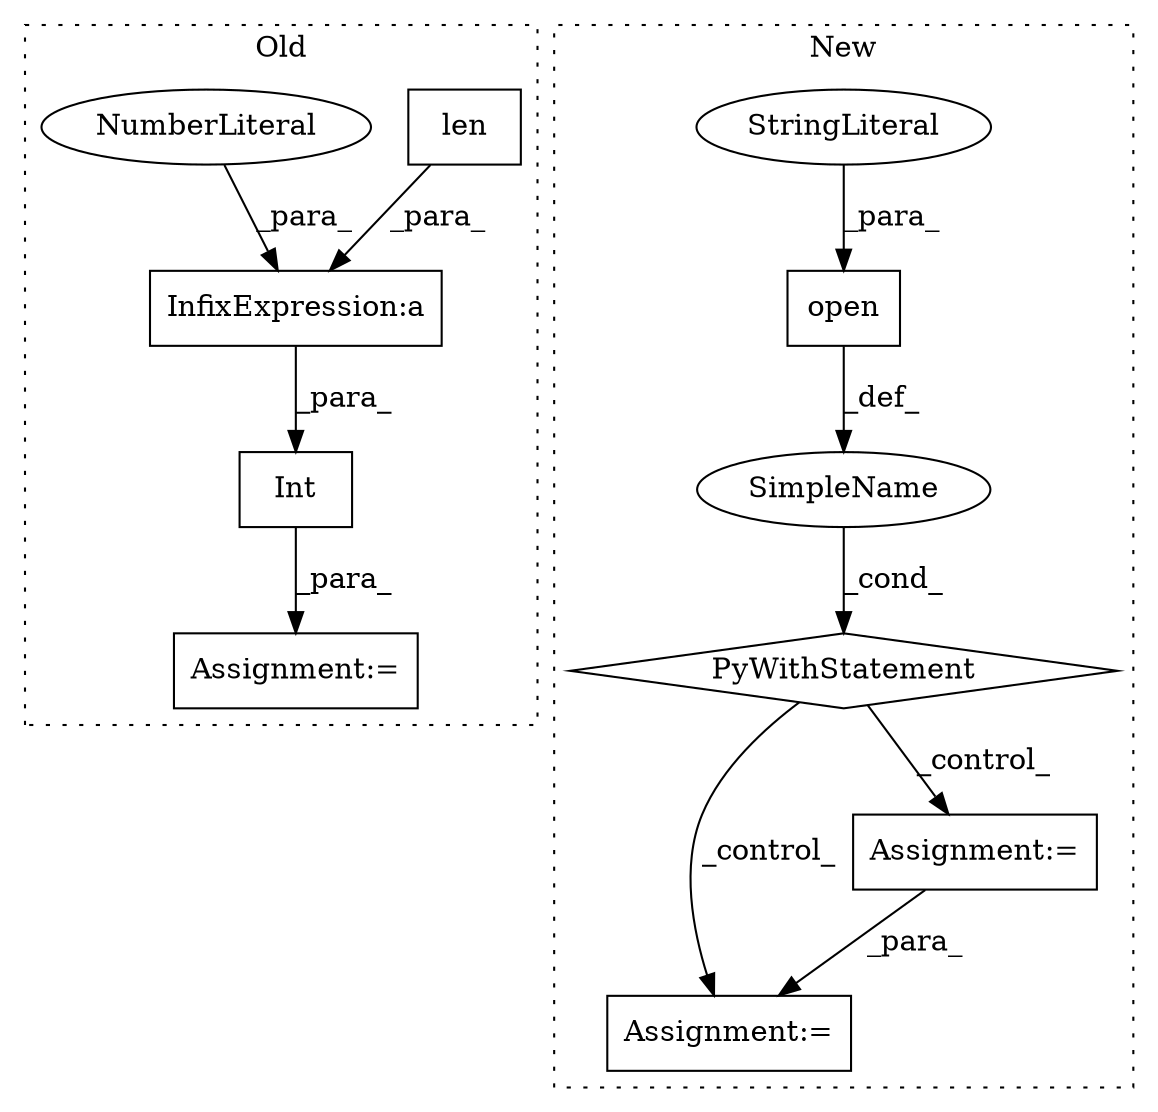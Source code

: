 digraph G {
subgraph cluster0 {
1 [label="Int" a="32" s="4356,4390" l="4,1" shape="box"];
7 [label="Assignment:=" a="7" s="4355" l="1" shape="box"];
9 [label="len" a="32" s="4373,4383" l="4,1" shape="box"];
10 [label="InfixExpression:a" a="27" s="4384" l="3" shape="box"];
11 [label="NumberLiteral" a="34" s="4387" l="2" shape="ellipse"];
label = "Old";
style="dotted";
}
subgraph cluster1 {
2 [label="open" a="32" s="3842,3909" l="5,1" shape="box"];
3 [label="PyWithStatement" a="104" s="3832,3910" l="10,2" shape="diamond"];
4 [label="StringLiteral" a="45" s="3906" l="3" shape="ellipse"];
5 [label="Assignment:=" a="7" s="3955" l="1" shape="box"];
6 [label="SimpleName" a="42" s="" l="" shape="ellipse"];
8 [label="Assignment:=" a="7" s="3925" l="6" shape="box"];
label = "New";
style="dotted";
}
1 -> 7 [label="_para_"];
2 -> 6 [label="_def_"];
3 -> 5 [label="_control_"];
3 -> 8 [label="_control_"];
4 -> 2 [label="_para_"];
6 -> 3 [label="_cond_"];
8 -> 5 [label="_para_"];
9 -> 10 [label="_para_"];
10 -> 1 [label="_para_"];
11 -> 10 [label="_para_"];
}